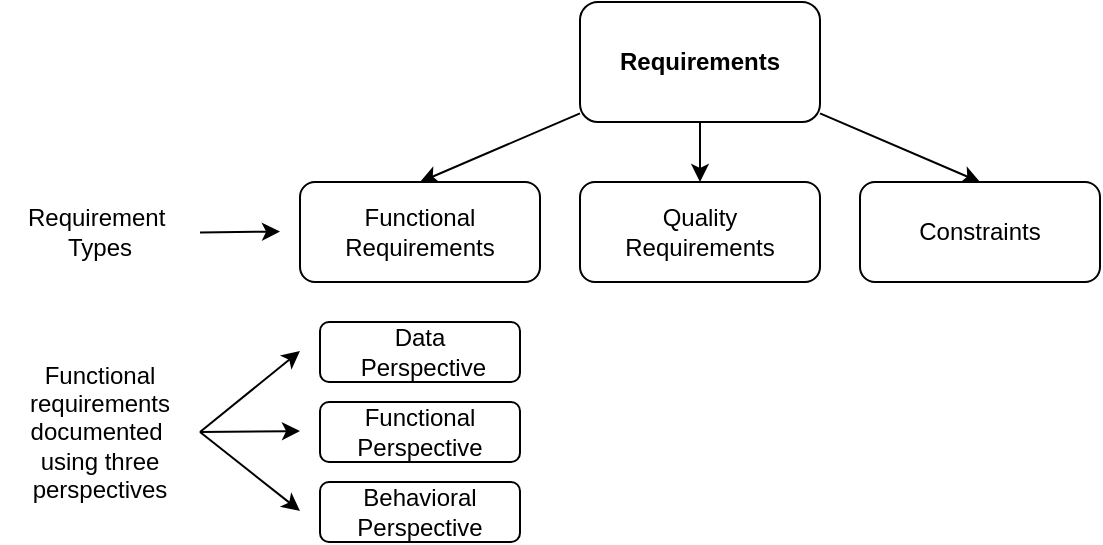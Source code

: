 <mxfile version="16.6.1" type="device"><diagram id="hiQCebQ3xniNHawNrNms" name="Page-1"><mxGraphModel dx="760" dy="414" grid="1" gridSize="10" guides="1" tooltips="1" connect="1" arrows="1" fold="1" page="1" pageScale="1" pageWidth="850" pageHeight="1100" math="0" shadow="0"><root><mxCell id="0"/><mxCell id="1" parent="0"/><mxCell id="zeIxb3byE29ERJHta9wB-12" style="rounded=0;orthogonalLoop=1;jettySize=auto;html=1;entryX=0.5;entryY=0;entryDx=0;entryDy=0;" edge="1" parent="1" source="zeIxb3byE29ERJHta9wB-1" target="zeIxb3byE29ERJHta9wB-2"><mxGeometry relative="1" as="geometry"/></mxCell><mxCell id="zeIxb3byE29ERJHta9wB-13" style="edgeStyle=none;rounded=0;orthogonalLoop=1;jettySize=auto;html=1;" edge="1" parent="1" source="zeIxb3byE29ERJHta9wB-1" target="zeIxb3byE29ERJHta9wB-3"><mxGeometry relative="1" as="geometry"/></mxCell><mxCell id="zeIxb3byE29ERJHta9wB-14" style="edgeStyle=none;rounded=0;orthogonalLoop=1;jettySize=auto;html=1;entryX=0.5;entryY=0;entryDx=0;entryDy=0;" edge="1" parent="1" source="zeIxb3byE29ERJHta9wB-1" target="zeIxb3byE29ERJHta9wB-4"><mxGeometry relative="1" as="geometry"/></mxCell><mxCell id="zeIxb3byE29ERJHta9wB-1" value="&lt;b&gt;Requirements&lt;/b&gt;" style="rounded=1;whiteSpace=wrap;html=1;" vertex="1" parent="1"><mxGeometry x="320" y="120" width="120" height="60" as="geometry"/></mxCell><mxCell id="zeIxb3byE29ERJHta9wB-2" value="Functional&lt;br&gt;Requirements" style="rounded=1;whiteSpace=wrap;html=1;" vertex="1" parent="1"><mxGeometry x="180" y="210" width="120" height="50" as="geometry"/></mxCell><mxCell id="zeIxb3byE29ERJHta9wB-3" value="Quality&lt;br&gt;Requirements" style="rounded=1;whiteSpace=wrap;html=1;" vertex="1" parent="1"><mxGeometry x="320" y="210" width="120" height="50" as="geometry"/></mxCell><mxCell id="zeIxb3byE29ERJHta9wB-4" value="Constraints" style="rounded=1;whiteSpace=wrap;html=1;" vertex="1" parent="1"><mxGeometry x="460" y="210" width="120" height="50" as="geometry"/></mxCell><mxCell id="zeIxb3byE29ERJHta9wB-5" value="Data&lt;br&gt;&amp;nbsp;Perspective" style="rounded=1;whiteSpace=wrap;html=1;" vertex="1" parent="1"><mxGeometry x="190" y="280" width="100" height="30" as="geometry"/></mxCell><mxCell id="zeIxb3byE29ERJHta9wB-6" value="Functional Perspective" style="rounded=1;whiteSpace=wrap;html=1;" vertex="1" parent="1"><mxGeometry x="190" y="320" width="100" height="30" as="geometry"/></mxCell><mxCell id="zeIxb3byE29ERJHta9wB-7" value="Behavioral Perspective" style="rounded=1;whiteSpace=wrap;html=1;" vertex="1" parent="1"><mxGeometry x="190" y="360" width="100" height="30" as="geometry"/></mxCell><mxCell id="zeIxb3byE29ERJHta9wB-8" value="" style="endArrow=classic;html=1;rounded=0;exitX=1;exitY=0.5;exitDx=0;exitDy=0;" edge="1" parent="1" source="zeIxb3byE29ERJHta9wB-15"><mxGeometry width="50" height="50" relative="1" as="geometry"><mxPoint x="150" y="294.5" as="sourcePoint"/><mxPoint x="180" y="294.5" as="targetPoint"/></mxGeometry></mxCell><mxCell id="zeIxb3byE29ERJHta9wB-9" value="" style="endArrow=classic;html=1;rounded=0;exitX=1;exitY=0.5;exitDx=0;exitDy=0;" edge="1" parent="1" source="zeIxb3byE29ERJHta9wB-15"><mxGeometry width="50" height="50" relative="1" as="geometry"><mxPoint x="150" y="334.5" as="sourcePoint"/><mxPoint x="180" y="334.5" as="targetPoint"/></mxGeometry></mxCell><mxCell id="zeIxb3byE29ERJHta9wB-10" value="" style="endArrow=classic;html=1;rounded=0;exitX=1;exitY=0.5;exitDx=0;exitDy=0;" edge="1" parent="1" source="zeIxb3byE29ERJHta9wB-15"><mxGeometry width="50" height="50" relative="1" as="geometry"><mxPoint x="150" y="374.5" as="sourcePoint"/><mxPoint x="180" y="374.5" as="targetPoint"/></mxGeometry></mxCell><mxCell id="zeIxb3byE29ERJHta9wB-15" value="Functional requirements documented&amp;nbsp;&lt;br&gt;using three perspectives" style="text;html=1;strokeColor=none;fillColor=none;align=center;verticalAlign=middle;whiteSpace=wrap;rounded=0;" vertex="1" parent="1"><mxGeometry x="30" y="320" width="100" height="30" as="geometry"/></mxCell><mxCell id="zeIxb3byE29ERJHta9wB-17" value="Requirement&amp;nbsp;&lt;br&gt;Types" style="text;html=1;strokeColor=none;fillColor=none;align=center;verticalAlign=middle;whiteSpace=wrap;rounded=0;" vertex="1" parent="1"><mxGeometry x="50" y="220" width="60" height="30" as="geometry"/></mxCell><mxCell id="zeIxb3byE29ERJHta9wB-18" value="" style="endArrow=classic;html=1;rounded=0;" edge="1" parent="1"><mxGeometry width="50" height="50" relative="1" as="geometry"><mxPoint x="130" y="235.25" as="sourcePoint"/><mxPoint x="170" y="234.75" as="targetPoint"/></mxGeometry></mxCell></root></mxGraphModel></diagram></mxfile>